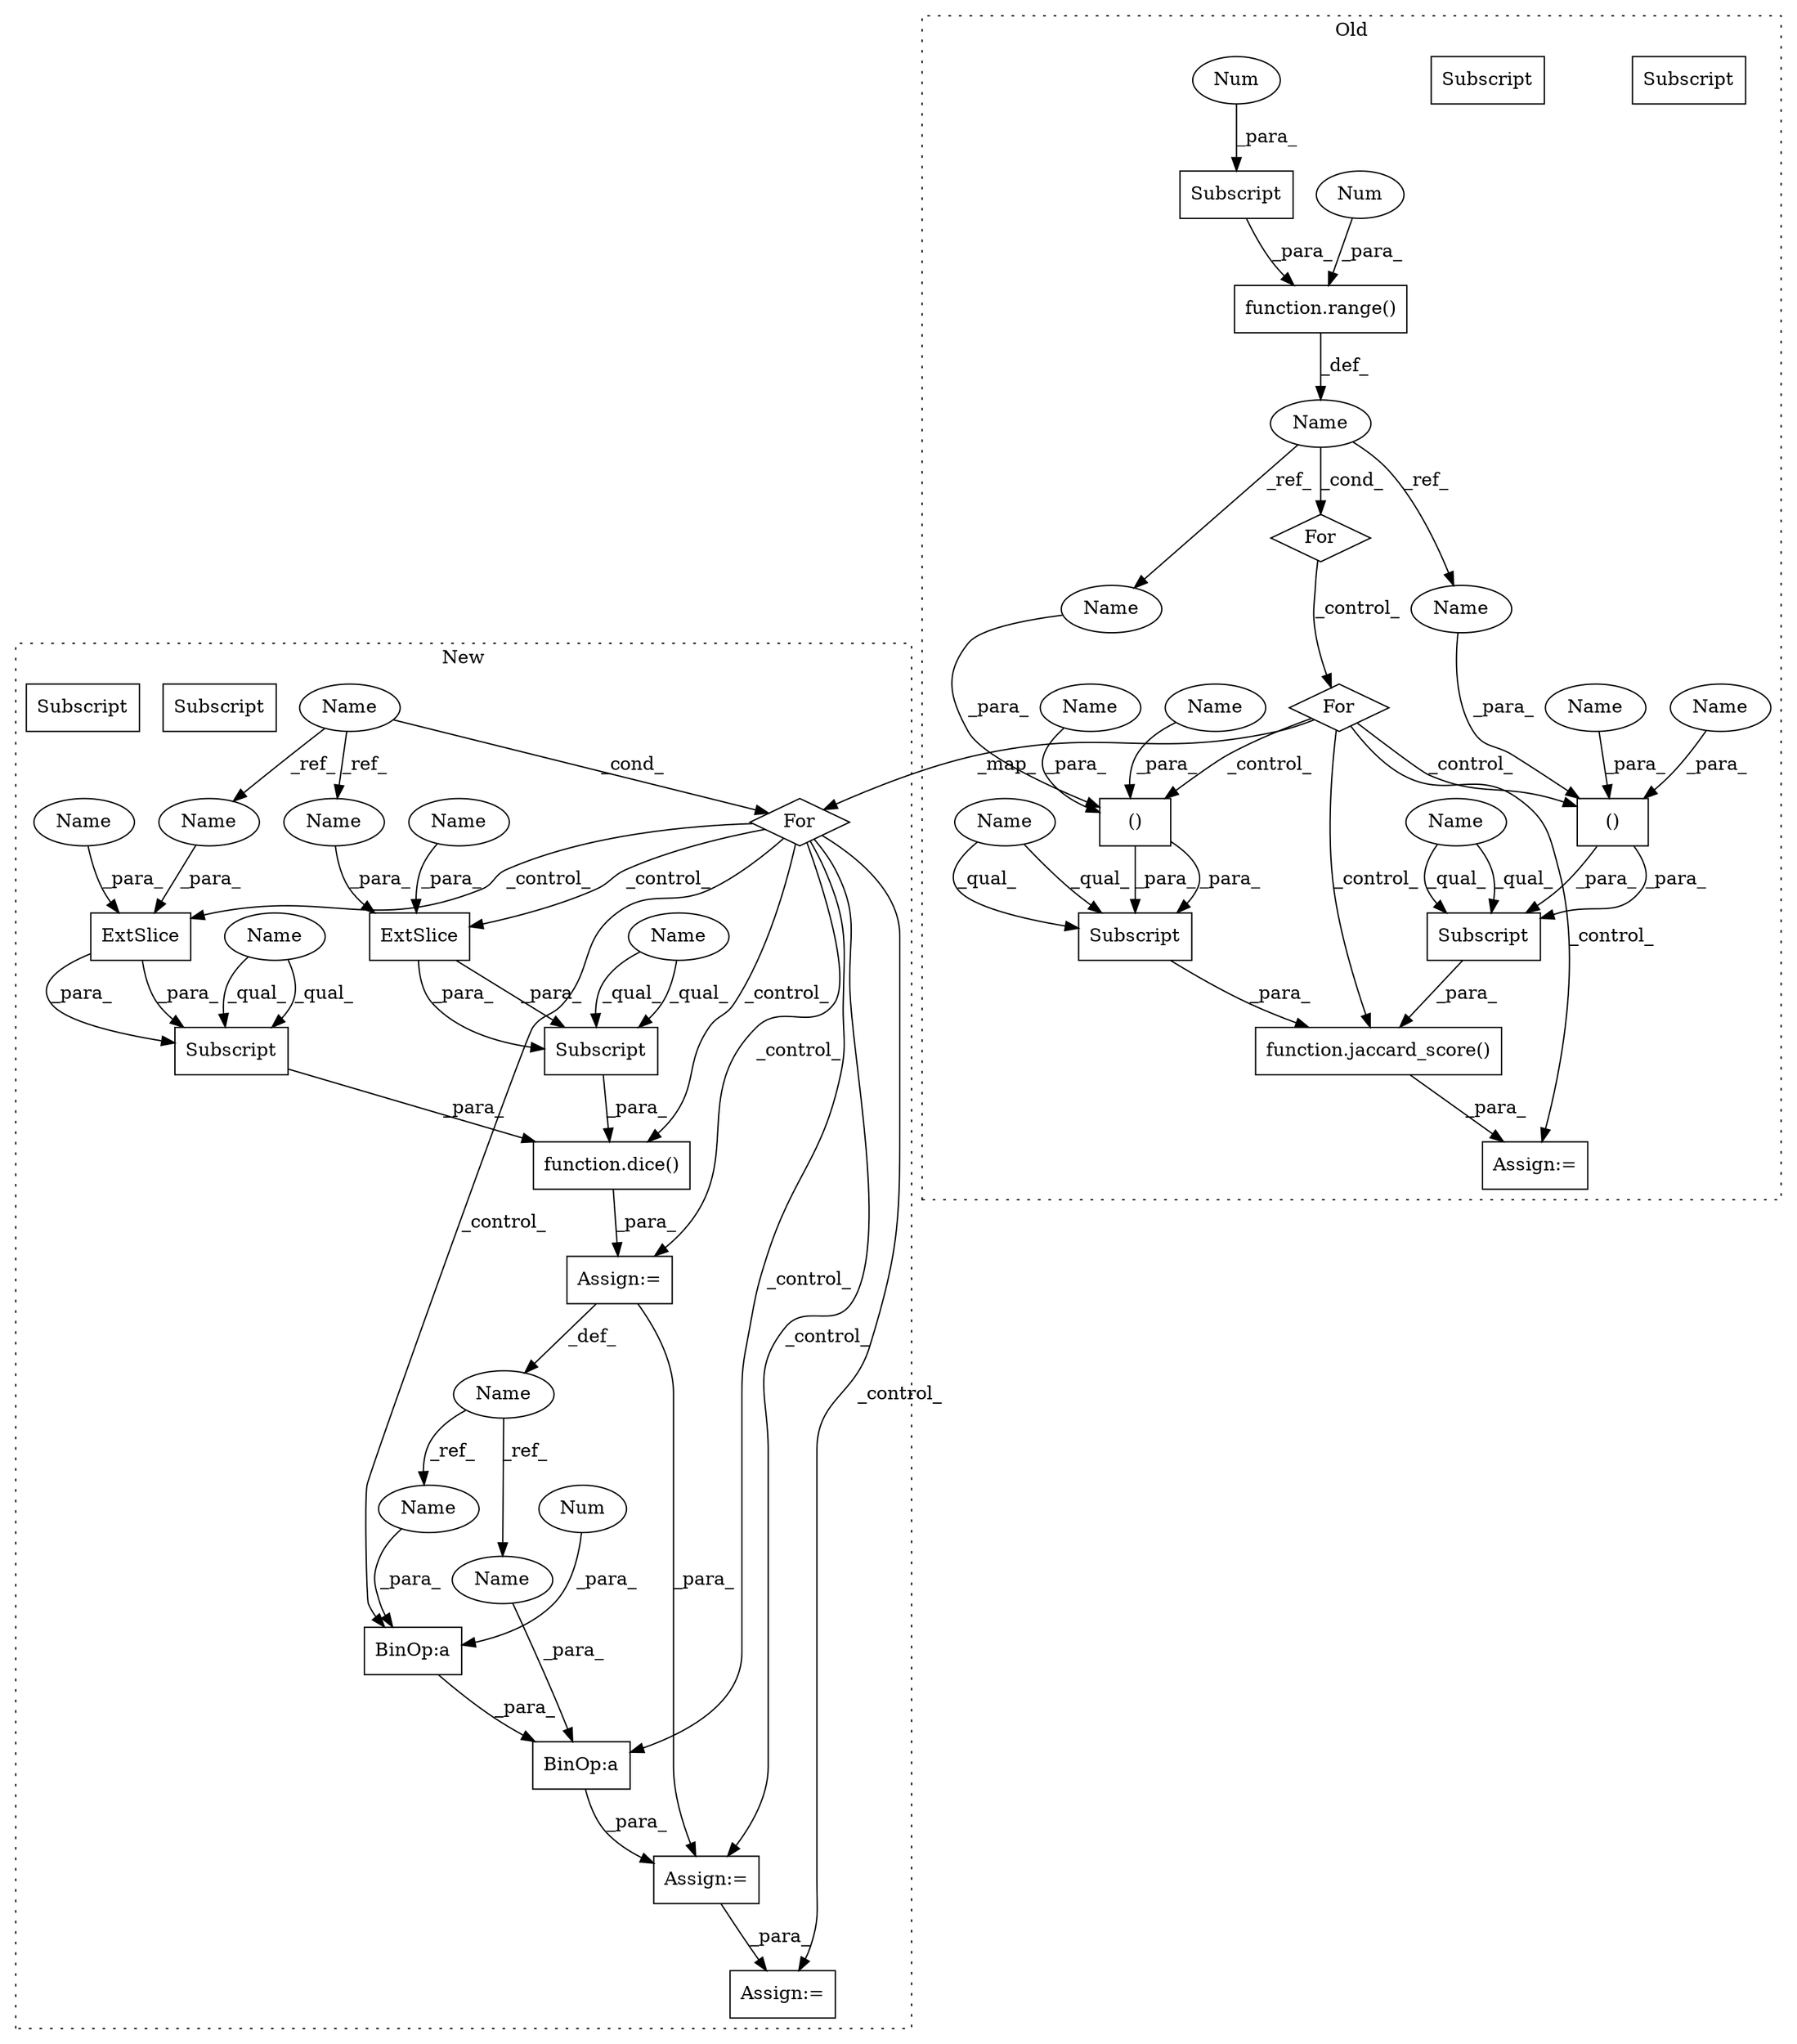 digraph G {
subgraph cluster0 {
1 [label="function.jaccard_score()" a="75" s="7706,7809" l="35,95" shape="box"];
5 [label="()" a="54" s="7800" l="8" shape="box"];
8 [label="()" a="54" s="7755" l="8" shape="box"];
9 [label="Subscript" a="63" s="7786,0" l="23,0" shape="box"];
10 [label="Subscript" a="63" s="7741,0" l="23,0" shape="box"];
12 [label="function.range()" a="75" s="7523,7553" l="6,1" shape="box"];
13 [label="Subscript" a="63" s="7532,0" l="21,0" shape="box"];
15 [label="Name" a="87" s="7518" l="1" shape="ellipse"];
16 [label="For" a="107" s="7564,7613" l="4,14" shape="diamond"];
20 [label="Num" a="76" s="7529" l="1" shape="ellipse"];
21 [label="For" a="107" s="7514,7554" l="4,10" shape="diamond"];
23 [label="Num" a="76" s="7551" l="1" shape="ellipse"];
24 [label="Assign:=" a="68" s="7702" l="4" shape="box"];
28 [label="Name" a="87" s="7799" l="1" shape="ellipse"];
29 [label="Name" a="87" s="7754" l="1" shape="ellipse"];
32 [label="Name" a="87" s="7786" l="12" shape="ellipse"];
33 [label="Subscript" a="63" s="7786,0" l="23,0" shape="box"];
36 [label="Subscript" a="63" s="7741,0" l="23,0" shape="box"];
37 [label="Name" a="87" s="7741" l="12" shape="ellipse"];
42 [label="Name" a="87" s="7760" l="3" shape="ellipse"];
43 [label="Name" a="87" s="7805" l="3" shape="ellipse"];
46 [label="Name" a="87" s="7802" l="1" shape="ellipse"];
47 [label="Name" a="87" s="7757" l="1" shape="ellipse"];
label = "Old";
style="dotted";
}
subgraph cluster1 {
2 [label="function.dice()" a="75" s="7665,7718" l="5,1" shape="box"];
3 [label="BinOp:a" a="82" s="7859" l="3" shape="box"];
4 [label="Name" a="87" s="7475" l="1" shape="ellipse"];
6 [label="BinOp:a" a="82" s="7864" l="3" shape="box"];
7 [label="Subscript" a="63" s="7695,0" l="23,0" shape="box"];
11 [label="Subscript" a="63" s="7670,0" l="23,0" shape="box"];
14 [label="Name" a="87" s="7652" l="10" shape="ellipse"];
17 [label="For" a="107" s="7471,7520" l="4,68" shape="diamond"];
18 [label="ExtSlice" a="85" s="7695" l="12" shape="box"];
19 [label="ExtSlice" a="85" s="7670" l="12" shape="box"];
22 [label="Num" a="76" s="7863" l="1" shape="ellipse"];
25 [label="Assign:=" a="68" s="7846" l="3" shape="box"];
26 [label="Assign:=" a="68" s="7898" l="4" shape="box"];
27 [label="Assign:=" a="68" s="7662" l="3" shape="box"];
30 [label="Name" a="87" s="7689" l="3" shape="ellipse"];
31 [label="Name" a="87" s="7714" l="3" shape="ellipse"];
34 [label="Subscript" a="63" s="7670,0" l="23,0" shape="box"];
35 [label="Name" a="87" s="7670" l="12" shape="ellipse"];
38 [label="Subscript" a="63" s="7695,0" l="23,0" shape="box"];
39 [label="Name" a="87" s="7695" l="12" shape="ellipse"];
40 [label="Name" a="87" s="7867" l="10" shape="ellipse"];
41 [label="Name" a="87" s="7849" l="10" shape="ellipse"];
44 [label="Name" a="87" s="7686" l="1" shape="ellipse"];
45 [label="Name" a="87" s="7711" l="1" shape="ellipse"];
label = "New";
style="dotted";
}
1 -> 24 [label="_para_"];
2 -> 27 [label="_para_"];
3 -> 25 [label="_para_"];
4 -> 45 [label="_ref_"];
4 -> 44 [label="_ref_"];
4 -> 17 [label="_cond_"];
5 -> 33 [label="_para_"];
5 -> 33 [label="_para_"];
6 -> 3 [label="_para_"];
8 -> 36 [label="_para_"];
8 -> 36 [label="_para_"];
12 -> 15 [label="_def_"];
13 -> 12 [label="_para_"];
14 -> 40 [label="_ref_"];
14 -> 41 [label="_ref_"];
15 -> 28 [label="_ref_"];
15 -> 21 [label="_cond_"];
15 -> 29 [label="_ref_"];
16 -> 24 [label="_control_"];
16 -> 8 [label="_control_"];
16 -> 17 [label="_map_"];
16 -> 1 [label="_control_"];
16 -> 5 [label="_control_"];
17 -> 2 [label="_control_"];
17 -> 25 [label="_control_"];
17 -> 6 [label="_control_"];
17 -> 27 [label="_control_"];
17 -> 3 [label="_control_"];
17 -> 18 [label="_control_"];
17 -> 26 [label="_control_"];
17 -> 19 [label="_control_"];
18 -> 38 [label="_para_"];
18 -> 38 [label="_para_"];
19 -> 34 [label="_para_"];
19 -> 34 [label="_para_"];
20 -> 12 [label="_para_"];
21 -> 16 [label="_control_"];
22 -> 6 [label="_para_"];
23 -> 13 [label="_para_"];
25 -> 26 [label="_para_"];
27 -> 25 [label="_para_"];
27 -> 14 [label="_def_"];
28 -> 5 [label="_para_"];
29 -> 8 [label="_para_"];
30 -> 19 [label="_para_"];
31 -> 18 [label="_para_"];
32 -> 33 [label="_qual_"];
32 -> 33 [label="_qual_"];
33 -> 1 [label="_para_"];
34 -> 2 [label="_para_"];
35 -> 34 [label="_qual_"];
35 -> 34 [label="_qual_"];
36 -> 1 [label="_para_"];
37 -> 36 [label="_qual_"];
37 -> 36 [label="_qual_"];
38 -> 2 [label="_para_"];
39 -> 38 [label="_qual_"];
39 -> 38 [label="_qual_"];
40 -> 6 [label="_para_"];
41 -> 3 [label="_para_"];
42 -> 8 [label="_para_"];
43 -> 5 [label="_para_"];
44 -> 19 [label="_para_"];
45 -> 18 [label="_para_"];
46 -> 5 [label="_para_"];
47 -> 8 [label="_para_"];
}